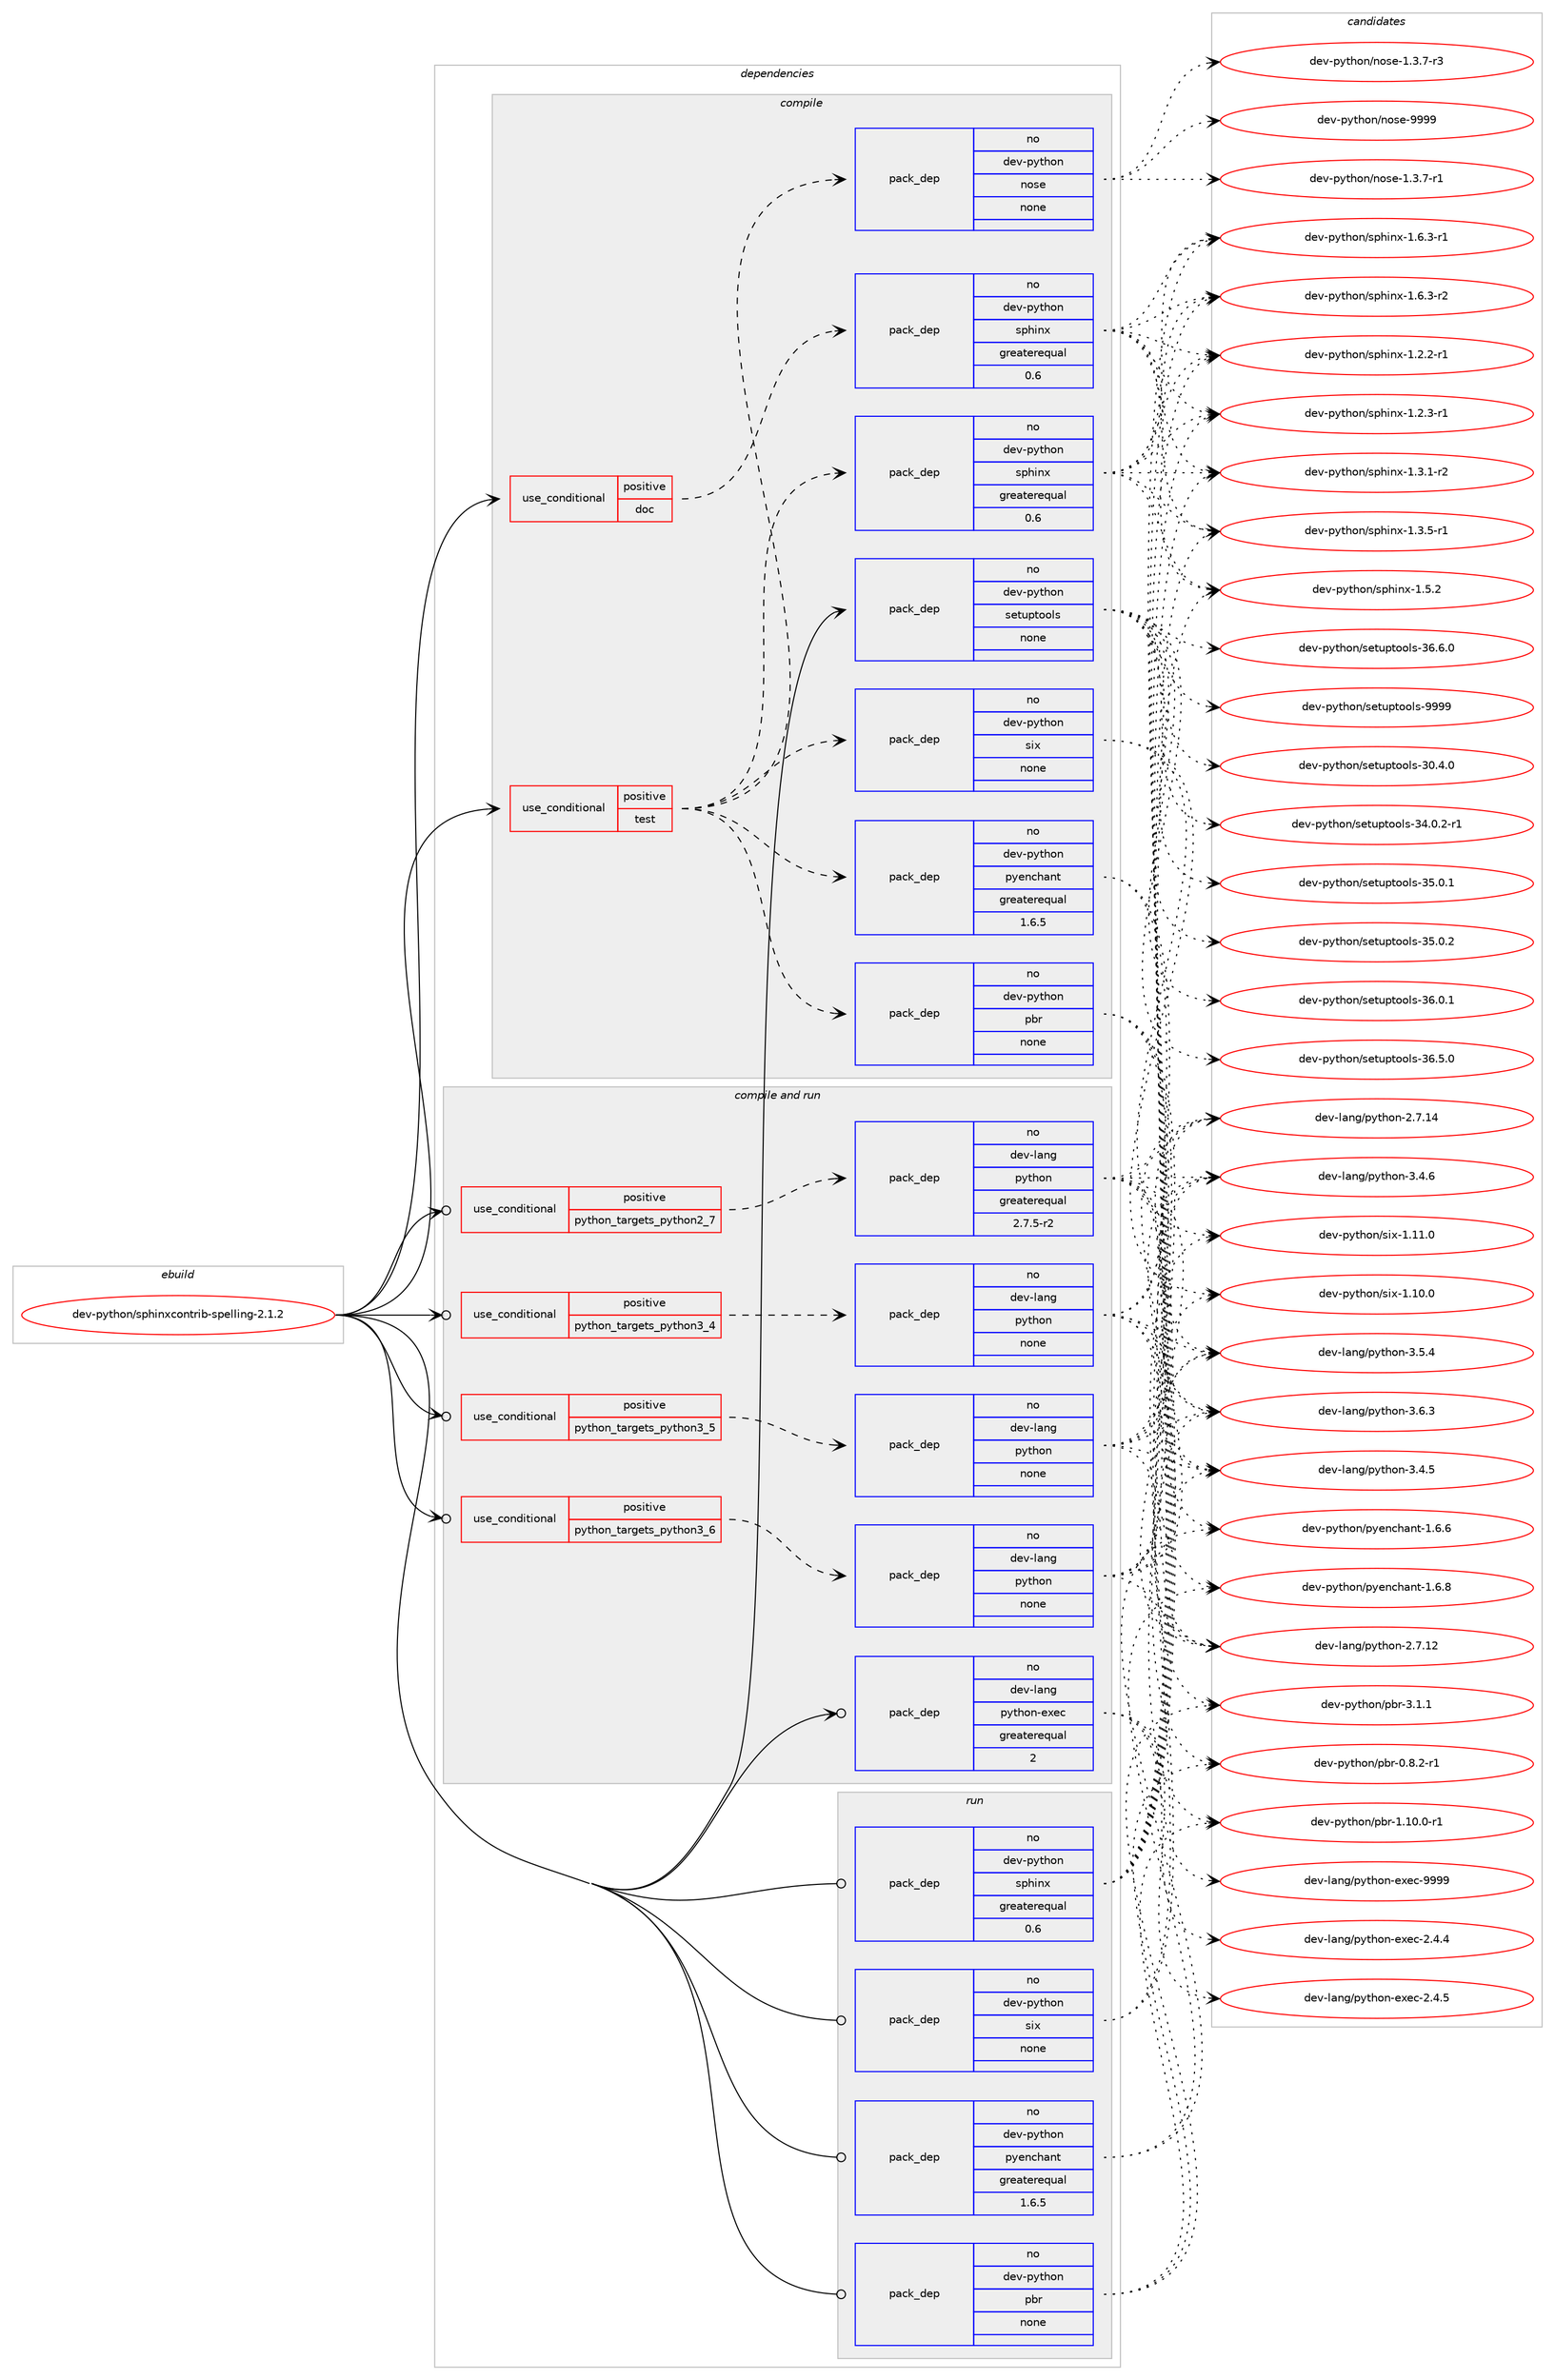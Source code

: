 digraph prolog {

# *************
# Graph options
# *************

newrank=true;
concentrate=true;
compound=true;
graph [rankdir=LR,fontname=Helvetica,fontsize=10,ranksep=1.5];#, ranksep=2.5, nodesep=0.2];
edge  [arrowhead=vee];
node  [fontname=Helvetica,fontsize=10];

# **********
# The ebuild
# **********

subgraph cluster_leftcol {
color=gray;
rank=same;
label=<<i>ebuild</i>>;
id [label="dev-python/sphinxcontrib-spelling-2.1.2", color=red, width=4, href="../dev-python/sphinxcontrib-spelling-2.1.2.svg"];
}

# ****************
# The dependencies
# ****************

subgraph cluster_midcol {
color=gray;
label=<<i>dependencies</i>>;
subgraph cluster_compile {
fillcolor="#eeeeee";
style=filled;
label=<<i>compile</i>>;
subgraph cond42106 {
dependency188608 [label=<<TABLE BORDER="0" CELLBORDER="1" CELLSPACING="0" CELLPADDING="4"><TR><TD ROWSPAN="3" CELLPADDING="10">use_conditional</TD></TR><TR><TD>positive</TD></TR><TR><TD>doc</TD></TR></TABLE>>, shape=none, color=red];
subgraph pack142547 {
dependency188609 [label=<<TABLE BORDER="0" CELLBORDER="1" CELLSPACING="0" CELLPADDING="4" WIDTH="220"><TR><TD ROWSPAN="6" CELLPADDING="30">pack_dep</TD></TR><TR><TD WIDTH="110">no</TD></TR><TR><TD>dev-python</TD></TR><TR><TD>sphinx</TD></TR><TR><TD>greaterequal</TD></TR><TR><TD>0.6</TD></TR></TABLE>>, shape=none, color=blue];
}
dependency188608:e -> dependency188609:w [weight=20,style="dashed",arrowhead="vee"];
}
id:e -> dependency188608:w [weight=20,style="solid",arrowhead="vee"];
subgraph cond42107 {
dependency188610 [label=<<TABLE BORDER="0" CELLBORDER="1" CELLSPACING="0" CELLPADDING="4"><TR><TD ROWSPAN="3" CELLPADDING="10">use_conditional</TD></TR><TR><TD>positive</TD></TR><TR><TD>test</TD></TR></TABLE>>, shape=none, color=red];
subgraph pack142548 {
dependency188611 [label=<<TABLE BORDER="0" CELLBORDER="1" CELLSPACING="0" CELLPADDING="4" WIDTH="220"><TR><TD ROWSPAN="6" CELLPADDING="30">pack_dep</TD></TR><TR><TD WIDTH="110">no</TD></TR><TR><TD>dev-python</TD></TR><TR><TD>pbr</TD></TR><TR><TD>none</TD></TR><TR><TD></TD></TR></TABLE>>, shape=none, color=blue];
}
dependency188610:e -> dependency188611:w [weight=20,style="dashed",arrowhead="vee"];
subgraph pack142549 {
dependency188612 [label=<<TABLE BORDER="0" CELLBORDER="1" CELLSPACING="0" CELLPADDING="4" WIDTH="220"><TR><TD ROWSPAN="6" CELLPADDING="30">pack_dep</TD></TR><TR><TD WIDTH="110">no</TD></TR><TR><TD>dev-python</TD></TR><TR><TD>pyenchant</TD></TR><TR><TD>greaterequal</TD></TR><TR><TD>1.6.5</TD></TR></TABLE>>, shape=none, color=blue];
}
dependency188610:e -> dependency188612:w [weight=20,style="dashed",arrowhead="vee"];
subgraph pack142550 {
dependency188613 [label=<<TABLE BORDER="0" CELLBORDER="1" CELLSPACING="0" CELLPADDING="4" WIDTH="220"><TR><TD ROWSPAN="6" CELLPADDING="30">pack_dep</TD></TR><TR><TD WIDTH="110">no</TD></TR><TR><TD>dev-python</TD></TR><TR><TD>six</TD></TR><TR><TD>none</TD></TR><TR><TD></TD></TR></TABLE>>, shape=none, color=blue];
}
dependency188610:e -> dependency188613:w [weight=20,style="dashed",arrowhead="vee"];
subgraph pack142551 {
dependency188614 [label=<<TABLE BORDER="0" CELLBORDER="1" CELLSPACING="0" CELLPADDING="4" WIDTH="220"><TR><TD ROWSPAN="6" CELLPADDING="30">pack_dep</TD></TR><TR><TD WIDTH="110">no</TD></TR><TR><TD>dev-python</TD></TR><TR><TD>sphinx</TD></TR><TR><TD>greaterequal</TD></TR><TR><TD>0.6</TD></TR></TABLE>>, shape=none, color=blue];
}
dependency188610:e -> dependency188614:w [weight=20,style="dashed",arrowhead="vee"];
subgraph pack142552 {
dependency188615 [label=<<TABLE BORDER="0" CELLBORDER="1" CELLSPACING="0" CELLPADDING="4" WIDTH="220"><TR><TD ROWSPAN="6" CELLPADDING="30">pack_dep</TD></TR><TR><TD WIDTH="110">no</TD></TR><TR><TD>dev-python</TD></TR><TR><TD>nose</TD></TR><TR><TD>none</TD></TR><TR><TD></TD></TR></TABLE>>, shape=none, color=blue];
}
dependency188610:e -> dependency188615:w [weight=20,style="dashed",arrowhead="vee"];
}
id:e -> dependency188610:w [weight=20,style="solid",arrowhead="vee"];
subgraph pack142553 {
dependency188616 [label=<<TABLE BORDER="0" CELLBORDER="1" CELLSPACING="0" CELLPADDING="4" WIDTH="220"><TR><TD ROWSPAN="6" CELLPADDING="30">pack_dep</TD></TR><TR><TD WIDTH="110">no</TD></TR><TR><TD>dev-python</TD></TR><TR><TD>setuptools</TD></TR><TR><TD>none</TD></TR><TR><TD></TD></TR></TABLE>>, shape=none, color=blue];
}
id:e -> dependency188616:w [weight=20,style="solid",arrowhead="vee"];
}
subgraph cluster_compileandrun {
fillcolor="#eeeeee";
style=filled;
label=<<i>compile and run</i>>;
subgraph cond42108 {
dependency188617 [label=<<TABLE BORDER="0" CELLBORDER="1" CELLSPACING="0" CELLPADDING="4"><TR><TD ROWSPAN="3" CELLPADDING="10">use_conditional</TD></TR><TR><TD>positive</TD></TR><TR><TD>python_targets_python2_7</TD></TR></TABLE>>, shape=none, color=red];
subgraph pack142554 {
dependency188618 [label=<<TABLE BORDER="0" CELLBORDER="1" CELLSPACING="0" CELLPADDING="4" WIDTH="220"><TR><TD ROWSPAN="6" CELLPADDING="30">pack_dep</TD></TR><TR><TD WIDTH="110">no</TD></TR><TR><TD>dev-lang</TD></TR><TR><TD>python</TD></TR><TR><TD>greaterequal</TD></TR><TR><TD>2.7.5-r2</TD></TR></TABLE>>, shape=none, color=blue];
}
dependency188617:e -> dependency188618:w [weight=20,style="dashed",arrowhead="vee"];
}
id:e -> dependency188617:w [weight=20,style="solid",arrowhead="odotvee"];
subgraph cond42109 {
dependency188619 [label=<<TABLE BORDER="0" CELLBORDER="1" CELLSPACING="0" CELLPADDING="4"><TR><TD ROWSPAN="3" CELLPADDING="10">use_conditional</TD></TR><TR><TD>positive</TD></TR><TR><TD>python_targets_python3_4</TD></TR></TABLE>>, shape=none, color=red];
subgraph pack142555 {
dependency188620 [label=<<TABLE BORDER="0" CELLBORDER="1" CELLSPACING="0" CELLPADDING="4" WIDTH="220"><TR><TD ROWSPAN="6" CELLPADDING="30">pack_dep</TD></TR><TR><TD WIDTH="110">no</TD></TR><TR><TD>dev-lang</TD></TR><TR><TD>python</TD></TR><TR><TD>none</TD></TR><TR><TD></TD></TR></TABLE>>, shape=none, color=blue];
}
dependency188619:e -> dependency188620:w [weight=20,style="dashed",arrowhead="vee"];
}
id:e -> dependency188619:w [weight=20,style="solid",arrowhead="odotvee"];
subgraph cond42110 {
dependency188621 [label=<<TABLE BORDER="0" CELLBORDER="1" CELLSPACING="0" CELLPADDING="4"><TR><TD ROWSPAN="3" CELLPADDING="10">use_conditional</TD></TR><TR><TD>positive</TD></TR><TR><TD>python_targets_python3_5</TD></TR></TABLE>>, shape=none, color=red];
subgraph pack142556 {
dependency188622 [label=<<TABLE BORDER="0" CELLBORDER="1" CELLSPACING="0" CELLPADDING="4" WIDTH="220"><TR><TD ROWSPAN="6" CELLPADDING="30">pack_dep</TD></TR><TR><TD WIDTH="110">no</TD></TR><TR><TD>dev-lang</TD></TR><TR><TD>python</TD></TR><TR><TD>none</TD></TR><TR><TD></TD></TR></TABLE>>, shape=none, color=blue];
}
dependency188621:e -> dependency188622:w [weight=20,style="dashed",arrowhead="vee"];
}
id:e -> dependency188621:w [weight=20,style="solid",arrowhead="odotvee"];
subgraph cond42111 {
dependency188623 [label=<<TABLE BORDER="0" CELLBORDER="1" CELLSPACING="0" CELLPADDING="4"><TR><TD ROWSPAN="3" CELLPADDING="10">use_conditional</TD></TR><TR><TD>positive</TD></TR><TR><TD>python_targets_python3_6</TD></TR></TABLE>>, shape=none, color=red];
subgraph pack142557 {
dependency188624 [label=<<TABLE BORDER="0" CELLBORDER="1" CELLSPACING="0" CELLPADDING="4" WIDTH="220"><TR><TD ROWSPAN="6" CELLPADDING="30">pack_dep</TD></TR><TR><TD WIDTH="110">no</TD></TR><TR><TD>dev-lang</TD></TR><TR><TD>python</TD></TR><TR><TD>none</TD></TR><TR><TD></TD></TR></TABLE>>, shape=none, color=blue];
}
dependency188623:e -> dependency188624:w [weight=20,style="dashed",arrowhead="vee"];
}
id:e -> dependency188623:w [weight=20,style="solid",arrowhead="odotvee"];
subgraph pack142558 {
dependency188625 [label=<<TABLE BORDER="0" CELLBORDER="1" CELLSPACING="0" CELLPADDING="4" WIDTH="220"><TR><TD ROWSPAN="6" CELLPADDING="30">pack_dep</TD></TR><TR><TD WIDTH="110">no</TD></TR><TR><TD>dev-lang</TD></TR><TR><TD>python-exec</TD></TR><TR><TD>greaterequal</TD></TR><TR><TD>2</TD></TR></TABLE>>, shape=none, color=blue];
}
id:e -> dependency188625:w [weight=20,style="solid",arrowhead="odotvee"];
}
subgraph cluster_run {
fillcolor="#eeeeee";
style=filled;
label=<<i>run</i>>;
subgraph pack142559 {
dependency188626 [label=<<TABLE BORDER="0" CELLBORDER="1" CELLSPACING="0" CELLPADDING="4" WIDTH="220"><TR><TD ROWSPAN="6" CELLPADDING="30">pack_dep</TD></TR><TR><TD WIDTH="110">no</TD></TR><TR><TD>dev-python</TD></TR><TR><TD>pbr</TD></TR><TR><TD>none</TD></TR><TR><TD></TD></TR></TABLE>>, shape=none, color=blue];
}
id:e -> dependency188626:w [weight=20,style="solid",arrowhead="odot"];
subgraph pack142560 {
dependency188627 [label=<<TABLE BORDER="0" CELLBORDER="1" CELLSPACING="0" CELLPADDING="4" WIDTH="220"><TR><TD ROWSPAN="6" CELLPADDING="30">pack_dep</TD></TR><TR><TD WIDTH="110">no</TD></TR><TR><TD>dev-python</TD></TR><TR><TD>pyenchant</TD></TR><TR><TD>greaterequal</TD></TR><TR><TD>1.6.5</TD></TR></TABLE>>, shape=none, color=blue];
}
id:e -> dependency188627:w [weight=20,style="solid",arrowhead="odot"];
subgraph pack142561 {
dependency188628 [label=<<TABLE BORDER="0" CELLBORDER="1" CELLSPACING="0" CELLPADDING="4" WIDTH="220"><TR><TD ROWSPAN="6" CELLPADDING="30">pack_dep</TD></TR><TR><TD WIDTH="110">no</TD></TR><TR><TD>dev-python</TD></TR><TR><TD>six</TD></TR><TR><TD>none</TD></TR><TR><TD></TD></TR></TABLE>>, shape=none, color=blue];
}
id:e -> dependency188628:w [weight=20,style="solid",arrowhead="odot"];
subgraph pack142562 {
dependency188629 [label=<<TABLE BORDER="0" CELLBORDER="1" CELLSPACING="0" CELLPADDING="4" WIDTH="220"><TR><TD ROWSPAN="6" CELLPADDING="30">pack_dep</TD></TR><TR><TD WIDTH="110">no</TD></TR><TR><TD>dev-python</TD></TR><TR><TD>sphinx</TD></TR><TR><TD>greaterequal</TD></TR><TR><TD>0.6</TD></TR></TABLE>>, shape=none, color=blue];
}
id:e -> dependency188629:w [weight=20,style="solid",arrowhead="odot"];
}
}

# **************
# The candidates
# **************

subgraph cluster_choices {
rank=same;
color=gray;
label=<<i>candidates</i>>;

subgraph choice142547 {
color=black;
nodesep=1;
choice10010111845112121116104111110471151121041051101204549465046504511449 [label="dev-python/sphinx-1.2.2-r1", color=red, width=4,href="../dev-python/sphinx-1.2.2-r1.svg"];
choice10010111845112121116104111110471151121041051101204549465046514511449 [label="dev-python/sphinx-1.2.3-r1", color=red, width=4,href="../dev-python/sphinx-1.2.3-r1.svg"];
choice10010111845112121116104111110471151121041051101204549465146494511450 [label="dev-python/sphinx-1.3.1-r2", color=red, width=4,href="../dev-python/sphinx-1.3.1-r2.svg"];
choice10010111845112121116104111110471151121041051101204549465146534511449 [label="dev-python/sphinx-1.3.5-r1", color=red, width=4,href="../dev-python/sphinx-1.3.5-r1.svg"];
choice1001011184511212111610411111047115112104105110120454946534650 [label="dev-python/sphinx-1.5.2", color=red, width=4,href="../dev-python/sphinx-1.5.2.svg"];
choice10010111845112121116104111110471151121041051101204549465446514511449 [label="dev-python/sphinx-1.6.3-r1", color=red, width=4,href="../dev-python/sphinx-1.6.3-r1.svg"];
choice10010111845112121116104111110471151121041051101204549465446514511450 [label="dev-python/sphinx-1.6.3-r2", color=red, width=4,href="../dev-python/sphinx-1.6.3-r2.svg"];
dependency188609:e -> choice10010111845112121116104111110471151121041051101204549465046504511449:w [style=dotted,weight="100"];
dependency188609:e -> choice10010111845112121116104111110471151121041051101204549465046514511449:w [style=dotted,weight="100"];
dependency188609:e -> choice10010111845112121116104111110471151121041051101204549465146494511450:w [style=dotted,weight="100"];
dependency188609:e -> choice10010111845112121116104111110471151121041051101204549465146534511449:w [style=dotted,weight="100"];
dependency188609:e -> choice1001011184511212111610411111047115112104105110120454946534650:w [style=dotted,weight="100"];
dependency188609:e -> choice10010111845112121116104111110471151121041051101204549465446514511449:w [style=dotted,weight="100"];
dependency188609:e -> choice10010111845112121116104111110471151121041051101204549465446514511450:w [style=dotted,weight="100"];
}
subgraph choice142548 {
color=black;
nodesep=1;
choice1001011184511212111610411111047112981144548465646504511449 [label="dev-python/pbr-0.8.2-r1", color=red, width=4,href="../dev-python/pbr-0.8.2-r1.svg"];
choice100101118451121211161041111104711298114454946494846484511449 [label="dev-python/pbr-1.10.0-r1", color=red, width=4,href="../dev-python/pbr-1.10.0-r1.svg"];
choice100101118451121211161041111104711298114455146494649 [label="dev-python/pbr-3.1.1", color=red, width=4,href="../dev-python/pbr-3.1.1.svg"];
dependency188611:e -> choice1001011184511212111610411111047112981144548465646504511449:w [style=dotted,weight="100"];
dependency188611:e -> choice100101118451121211161041111104711298114454946494846484511449:w [style=dotted,weight="100"];
dependency188611:e -> choice100101118451121211161041111104711298114455146494649:w [style=dotted,weight="100"];
}
subgraph choice142549 {
color=black;
nodesep=1;
choice10010111845112121116104111110471121211011109910497110116454946544654 [label="dev-python/pyenchant-1.6.6", color=red, width=4,href="../dev-python/pyenchant-1.6.6.svg"];
choice10010111845112121116104111110471121211011109910497110116454946544656 [label="dev-python/pyenchant-1.6.8", color=red, width=4,href="../dev-python/pyenchant-1.6.8.svg"];
dependency188612:e -> choice10010111845112121116104111110471121211011109910497110116454946544654:w [style=dotted,weight="100"];
dependency188612:e -> choice10010111845112121116104111110471121211011109910497110116454946544656:w [style=dotted,weight="100"];
}
subgraph choice142550 {
color=black;
nodesep=1;
choice100101118451121211161041111104711510512045494649484648 [label="dev-python/six-1.10.0", color=red, width=4,href="../dev-python/six-1.10.0.svg"];
choice100101118451121211161041111104711510512045494649494648 [label="dev-python/six-1.11.0", color=red, width=4,href="../dev-python/six-1.11.0.svg"];
dependency188613:e -> choice100101118451121211161041111104711510512045494649484648:w [style=dotted,weight="100"];
dependency188613:e -> choice100101118451121211161041111104711510512045494649494648:w [style=dotted,weight="100"];
}
subgraph choice142551 {
color=black;
nodesep=1;
choice10010111845112121116104111110471151121041051101204549465046504511449 [label="dev-python/sphinx-1.2.2-r1", color=red, width=4,href="../dev-python/sphinx-1.2.2-r1.svg"];
choice10010111845112121116104111110471151121041051101204549465046514511449 [label="dev-python/sphinx-1.2.3-r1", color=red, width=4,href="../dev-python/sphinx-1.2.3-r1.svg"];
choice10010111845112121116104111110471151121041051101204549465146494511450 [label="dev-python/sphinx-1.3.1-r2", color=red, width=4,href="../dev-python/sphinx-1.3.1-r2.svg"];
choice10010111845112121116104111110471151121041051101204549465146534511449 [label="dev-python/sphinx-1.3.5-r1", color=red, width=4,href="../dev-python/sphinx-1.3.5-r1.svg"];
choice1001011184511212111610411111047115112104105110120454946534650 [label="dev-python/sphinx-1.5.2", color=red, width=4,href="../dev-python/sphinx-1.5.2.svg"];
choice10010111845112121116104111110471151121041051101204549465446514511449 [label="dev-python/sphinx-1.6.3-r1", color=red, width=4,href="../dev-python/sphinx-1.6.3-r1.svg"];
choice10010111845112121116104111110471151121041051101204549465446514511450 [label="dev-python/sphinx-1.6.3-r2", color=red, width=4,href="../dev-python/sphinx-1.6.3-r2.svg"];
dependency188614:e -> choice10010111845112121116104111110471151121041051101204549465046504511449:w [style=dotted,weight="100"];
dependency188614:e -> choice10010111845112121116104111110471151121041051101204549465046514511449:w [style=dotted,weight="100"];
dependency188614:e -> choice10010111845112121116104111110471151121041051101204549465146494511450:w [style=dotted,weight="100"];
dependency188614:e -> choice10010111845112121116104111110471151121041051101204549465146534511449:w [style=dotted,weight="100"];
dependency188614:e -> choice1001011184511212111610411111047115112104105110120454946534650:w [style=dotted,weight="100"];
dependency188614:e -> choice10010111845112121116104111110471151121041051101204549465446514511449:w [style=dotted,weight="100"];
dependency188614:e -> choice10010111845112121116104111110471151121041051101204549465446514511450:w [style=dotted,weight="100"];
}
subgraph choice142552 {
color=black;
nodesep=1;
choice10010111845112121116104111110471101111151014549465146554511449 [label="dev-python/nose-1.3.7-r1", color=red, width=4,href="../dev-python/nose-1.3.7-r1.svg"];
choice10010111845112121116104111110471101111151014549465146554511451 [label="dev-python/nose-1.3.7-r3", color=red, width=4,href="../dev-python/nose-1.3.7-r3.svg"];
choice10010111845112121116104111110471101111151014557575757 [label="dev-python/nose-9999", color=red, width=4,href="../dev-python/nose-9999.svg"];
dependency188615:e -> choice10010111845112121116104111110471101111151014549465146554511449:w [style=dotted,weight="100"];
dependency188615:e -> choice10010111845112121116104111110471101111151014549465146554511451:w [style=dotted,weight="100"];
dependency188615:e -> choice10010111845112121116104111110471101111151014557575757:w [style=dotted,weight="100"];
}
subgraph choice142553 {
color=black;
nodesep=1;
choice100101118451121211161041111104711510111611711211611111110811545514846524648 [label="dev-python/setuptools-30.4.0", color=red, width=4,href="../dev-python/setuptools-30.4.0.svg"];
choice1001011184511212111610411111047115101116117112116111111108115455152464846504511449 [label="dev-python/setuptools-34.0.2-r1", color=red, width=4,href="../dev-python/setuptools-34.0.2-r1.svg"];
choice100101118451121211161041111104711510111611711211611111110811545515346484649 [label="dev-python/setuptools-35.0.1", color=red, width=4,href="../dev-python/setuptools-35.0.1.svg"];
choice100101118451121211161041111104711510111611711211611111110811545515346484650 [label="dev-python/setuptools-35.0.2", color=red, width=4,href="../dev-python/setuptools-35.0.2.svg"];
choice100101118451121211161041111104711510111611711211611111110811545515446484649 [label="dev-python/setuptools-36.0.1", color=red, width=4,href="../dev-python/setuptools-36.0.1.svg"];
choice100101118451121211161041111104711510111611711211611111110811545515446534648 [label="dev-python/setuptools-36.5.0", color=red, width=4,href="../dev-python/setuptools-36.5.0.svg"];
choice100101118451121211161041111104711510111611711211611111110811545515446544648 [label="dev-python/setuptools-36.6.0", color=red, width=4,href="../dev-python/setuptools-36.6.0.svg"];
choice10010111845112121116104111110471151011161171121161111111081154557575757 [label="dev-python/setuptools-9999", color=red, width=4,href="../dev-python/setuptools-9999.svg"];
dependency188616:e -> choice100101118451121211161041111104711510111611711211611111110811545514846524648:w [style=dotted,weight="100"];
dependency188616:e -> choice1001011184511212111610411111047115101116117112116111111108115455152464846504511449:w [style=dotted,weight="100"];
dependency188616:e -> choice100101118451121211161041111104711510111611711211611111110811545515346484649:w [style=dotted,weight="100"];
dependency188616:e -> choice100101118451121211161041111104711510111611711211611111110811545515346484650:w [style=dotted,weight="100"];
dependency188616:e -> choice100101118451121211161041111104711510111611711211611111110811545515446484649:w [style=dotted,weight="100"];
dependency188616:e -> choice100101118451121211161041111104711510111611711211611111110811545515446534648:w [style=dotted,weight="100"];
dependency188616:e -> choice100101118451121211161041111104711510111611711211611111110811545515446544648:w [style=dotted,weight="100"];
dependency188616:e -> choice10010111845112121116104111110471151011161171121161111111081154557575757:w [style=dotted,weight="100"];
}
subgraph choice142554 {
color=black;
nodesep=1;
choice10010111845108971101034711212111610411111045504655464950 [label="dev-lang/python-2.7.12", color=red, width=4,href="../dev-lang/python-2.7.12.svg"];
choice10010111845108971101034711212111610411111045504655464952 [label="dev-lang/python-2.7.14", color=red, width=4,href="../dev-lang/python-2.7.14.svg"];
choice100101118451089711010347112121116104111110455146524653 [label="dev-lang/python-3.4.5", color=red, width=4,href="../dev-lang/python-3.4.5.svg"];
choice100101118451089711010347112121116104111110455146524654 [label="dev-lang/python-3.4.6", color=red, width=4,href="../dev-lang/python-3.4.6.svg"];
choice100101118451089711010347112121116104111110455146534652 [label="dev-lang/python-3.5.4", color=red, width=4,href="../dev-lang/python-3.5.4.svg"];
choice100101118451089711010347112121116104111110455146544651 [label="dev-lang/python-3.6.3", color=red, width=4,href="../dev-lang/python-3.6.3.svg"];
dependency188618:e -> choice10010111845108971101034711212111610411111045504655464950:w [style=dotted,weight="100"];
dependency188618:e -> choice10010111845108971101034711212111610411111045504655464952:w [style=dotted,weight="100"];
dependency188618:e -> choice100101118451089711010347112121116104111110455146524653:w [style=dotted,weight="100"];
dependency188618:e -> choice100101118451089711010347112121116104111110455146524654:w [style=dotted,weight="100"];
dependency188618:e -> choice100101118451089711010347112121116104111110455146534652:w [style=dotted,weight="100"];
dependency188618:e -> choice100101118451089711010347112121116104111110455146544651:w [style=dotted,weight="100"];
}
subgraph choice142555 {
color=black;
nodesep=1;
choice10010111845108971101034711212111610411111045504655464950 [label="dev-lang/python-2.7.12", color=red, width=4,href="../dev-lang/python-2.7.12.svg"];
choice10010111845108971101034711212111610411111045504655464952 [label="dev-lang/python-2.7.14", color=red, width=4,href="../dev-lang/python-2.7.14.svg"];
choice100101118451089711010347112121116104111110455146524653 [label="dev-lang/python-3.4.5", color=red, width=4,href="../dev-lang/python-3.4.5.svg"];
choice100101118451089711010347112121116104111110455146524654 [label="dev-lang/python-3.4.6", color=red, width=4,href="../dev-lang/python-3.4.6.svg"];
choice100101118451089711010347112121116104111110455146534652 [label="dev-lang/python-3.5.4", color=red, width=4,href="../dev-lang/python-3.5.4.svg"];
choice100101118451089711010347112121116104111110455146544651 [label="dev-lang/python-3.6.3", color=red, width=4,href="../dev-lang/python-3.6.3.svg"];
dependency188620:e -> choice10010111845108971101034711212111610411111045504655464950:w [style=dotted,weight="100"];
dependency188620:e -> choice10010111845108971101034711212111610411111045504655464952:w [style=dotted,weight="100"];
dependency188620:e -> choice100101118451089711010347112121116104111110455146524653:w [style=dotted,weight="100"];
dependency188620:e -> choice100101118451089711010347112121116104111110455146524654:w [style=dotted,weight="100"];
dependency188620:e -> choice100101118451089711010347112121116104111110455146534652:w [style=dotted,weight="100"];
dependency188620:e -> choice100101118451089711010347112121116104111110455146544651:w [style=dotted,weight="100"];
}
subgraph choice142556 {
color=black;
nodesep=1;
choice10010111845108971101034711212111610411111045504655464950 [label="dev-lang/python-2.7.12", color=red, width=4,href="../dev-lang/python-2.7.12.svg"];
choice10010111845108971101034711212111610411111045504655464952 [label="dev-lang/python-2.7.14", color=red, width=4,href="../dev-lang/python-2.7.14.svg"];
choice100101118451089711010347112121116104111110455146524653 [label="dev-lang/python-3.4.5", color=red, width=4,href="../dev-lang/python-3.4.5.svg"];
choice100101118451089711010347112121116104111110455146524654 [label="dev-lang/python-3.4.6", color=red, width=4,href="../dev-lang/python-3.4.6.svg"];
choice100101118451089711010347112121116104111110455146534652 [label="dev-lang/python-3.5.4", color=red, width=4,href="../dev-lang/python-3.5.4.svg"];
choice100101118451089711010347112121116104111110455146544651 [label="dev-lang/python-3.6.3", color=red, width=4,href="../dev-lang/python-3.6.3.svg"];
dependency188622:e -> choice10010111845108971101034711212111610411111045504655464950:w [style=dotted,weight="100"];
dependency188622:e -> choice10010111845108971101034711212111610411111045504655464952:w [style=dotted,weight="100"];
dependency188622:e -> choice100101118451089711010347112121116104111110455146524653:w [style=dotted,weight="100"];
dependency188622:e -> choice100101118451089711010347112121116104111110455146524654:w [style=dotted,weight="100"];
dependency188622:e -> choice100101118451089711010347112121116104111110455146534652:w [style=dotted,weight="100"];
dependency188622:e -> choice100101118451089711010347112121116104111110455146544651:w [style=dotted,weight="100"];
}
subgraph choice142557 {
color=black;
nodesep=1;
choice10010111845108971101034711212111610411111045504655464950 [label="dev-lang/python-2.7.12", color=red, width=4,href="../dev-lang/python-2.7.12.svg"];
choice10010111845108971101034711212111610411111045504655464952 [label="dev-lang/python-2.7.14", color=red, width=4,href="../dev-lang/python-2.7.14.svg"];
choice100101118451089711010347112121116104111110455146524653 [label="dev-lang/python-3.4.5", color=red, width=4,href="../dev-lang/python-3.4.5.svg"];
choice100101118451089711010347112121116104111110455146524654 [label="dev-lang/python-3.4.6", color=red, width=4,href="../dev-lang/python-3.4.6.svg"];
choice100101118451089711010347112121116104111110455146534652 [label="dev-lang/python-3.5.4", color=red, width=4,href="../dev-lang/python-3.5.4.svg"];
choice100101118451089711010347112121116104111110455146544651 [label="dev-lang/python-3.6.3", color=red, width=4,href="../dev-lang/python-3.6.3.svg"];
dependency188624:e -> choice10010111845108971101034711212111610411111045504655464950:w [style=dotted,weight="100"];
dependency188624:e -> choice10010111845108971101034711212111610411111045504655464952:w [style=dotted,weight="100"];
dependency188624:e -> choice100101118451089711010347112121116104111110455146524653:w [style=dotted,weight="100"];
dependency188624:e -> choice100101118451089711010347112121116104111110455146524654:w [style=dotted,weight="100"];
dependency188624:e -> choice100101118451089711010347112121116104111110455146534652:w [style=dotted,weight="100"];
dependency188624:e -> choice100101118451089711010347112121116104111110455146544651:w [style=dotted,weight="100"];
}
subgraph choice142558 {
color=black;
nodesep=1;
choice1001011184510897110103471121211161041111104510112010199455046524652 [label="dev-lang/python-exec-2.4.4", color=red, width=4,href="../dev-lang/python-exec-2.4.4.svg"];
choice1001011184510897110103471121211161041111104510112010199455046524653 [label="dev-lang/python-exec-2.4.5", color=red, width=4,href="../dev-lang/python-exec-2.4.5.svg"];
choice10010111845108971101034711212111610411111045101120101994557575757 [label="dev-lang/python-exec-9999", color=red, width=4,href="../dev-lang/python-exec-9999.svg"];
dependency188625:e -> choice1001011184510897110103471121211161041111104510112010199455046524652:w [style=dotted,weight="100"];
dependency188625:e -> choice1001011184510897110103471121211161041111104510112010199455046524653:w [style=dotted,weight="100"];
dependency188625:e -> choice10010111845108971101034711212111610411111045101120101994557575757:w [style=dotted,weight="100"];
}
subgraph choice142559 {
color=black;
nodesep=1;
choice1001011184511212111610411111047112981144548465646504511449 [label="dev-python/pbr-0.8.2-r1", color=red, width=4,href="../dev-python/pbr-0.8.2-r1.svg"];
choice100101118451121211161041111104711298114454946494846484511449 [label="dev-python/pbr-1.10.0-r1", color=red, width=4,href="../dev-python/pbr-1.10.0-r1.svg"];
choice100101118451121211161041111104711298114455146494649 [label="dev-python/pbr-3.1.1", color=red, width=4,href="../dev-python/pbr-3.1.1.svg"];
dependency188626:e -> choice1001011184511212111610411111047112981144548465646504511449:w [style=dotted,weight="100"];
dependency188626:e -> choice100101118451121211161041111104711298114454946494846484511449:w [style=dotted,weight="100"];
dependency188626:e -> choice100101118451121211161041111104711298114455146494649:w [style=dotted,weight="100"];
}
subgraph choice142560 {
color=black;
nodesep=1;
choice10010111845112121116104111110471121211011109910497110116454946544654 [label="dev-python/pyenchant-1.6.6", color=red, width=4,href="../dev-python/pyenchant-1.6.6.svg"];
choice10010111845112121116104111110471121211011109910497110116454946544656 [label="dev-python/pyenchant-1.6.8", color=red, width=4,href="../dev-python/pyenchant-1.6.8.svg"];
dependency188627:e -> choice10010111845112121116104111110471121211011109910497110116454946544654:w [style=dotted,weight="100"];
dependency188627:e -> choice10010111845112121116104111110471121211011109910497110116454946544656:w [style=dotted,weight="100"];
}
subgraph choice142561 {
color=black;
nodesep=1;
choice100101118451121211161041111104711510512045494649484648 [label="dev-python/six-1.10.0", color=red, width=4,href="../dev-python/six-1.10.0.svg"];
choice100101118451121211161041111104711510512045494649494648 [label="dev-python/six-1.11.0", color=red, width=4,href="../dev-python/six-1.11.0.svg"];
dependency188628:e -> choice100101118451121211161041111104711510512045494649484648:w [style=dotted,weight="100"];
dependency188628:e -> choice100101118451121211161041111104711510512045494649494648:w [style=dotted,weight="100"];
}
subgraph choice142562 {
color=black;
nodesep=1;
choice10010111845112121116104111110471151121041051101204549465046504511449 [label="dev-python/sphinx-1.2.2-r1", color=red, width=4,href="../dev-python/sphinx-1.2.2-r1.svg"];
choice10010111845112121116104111110471151121041051101204549465046514511449 [label="dev-python/sphinx-1.2.3-r1", color=red, width=4,href="../dev-python/sphinx-1.2.3-r1.svg"];
choice10010111845112121116104111110471151121041051101204549465146494511450 [label="dev-python/sphinx-1.3.1-r2", color=red, width=4,href="../dev-python/sphinx-1.3.1-r2.svg"];
choice10010111845112121116104111110471151121041051101204549465146534511449 [label="dev-python/sphinx-1.3.5-r1", color=red, width=4,href="../dev-python/sphinx-1.3.5-r1.svg"];
choice1001011184511212111610411111047115112104105110120454946534650 [label="dev-python/sphinx-1.5.2", color=red, width=4,href="../dev-python/sphinx-1.5.2.svg"];
choice10010111845112121116104111110471151121041051101204549465446514511449 [label="dev-python/sphinx-1.6.3-r1", color=red, width=4,href="../dev-python/sphinx-1.6.3-r1.svg"];
choice10010111845112121116104111110471151121041051101204549465446514511450 [label="dev-python/sphinx-1.6.3-r2", color=red, width=4,href="../dev-python/sphinx-1.6.3-r2.svg"];
dependency188629:e -> choice10010111845112121116104111110471151121041051101204549465046504511449:w [style=dotted,weight="100"];
dependency188629:e -> choice10010111845112121116104111110471151121041051101204549465046514511449:w [style=dotted,weight="100"];
dependency188629:e -> choice10010111845112121116104111110471151121041051101204549465146494511450:w [style=dotted,weight="100"];
dependency188629:e -> choice10010111845112121116104111110471151121041051101204549465146534511449:w [style=dotted,weight="100"];
dependency188629:e -> choice1001011184511212111610411111047115112104105110120454946534650:w [style=dotted,weight="100"];
dependency188629:e -> choice10010111845112121116104111110471151121041051101204549465446514511449:w [style=dotted,weight="100"];
dependency188629:e -> choice10010111845112121116104111110471151121041051101204549465446514511450:w [style=dotted,weight="100"];
}
}

}
